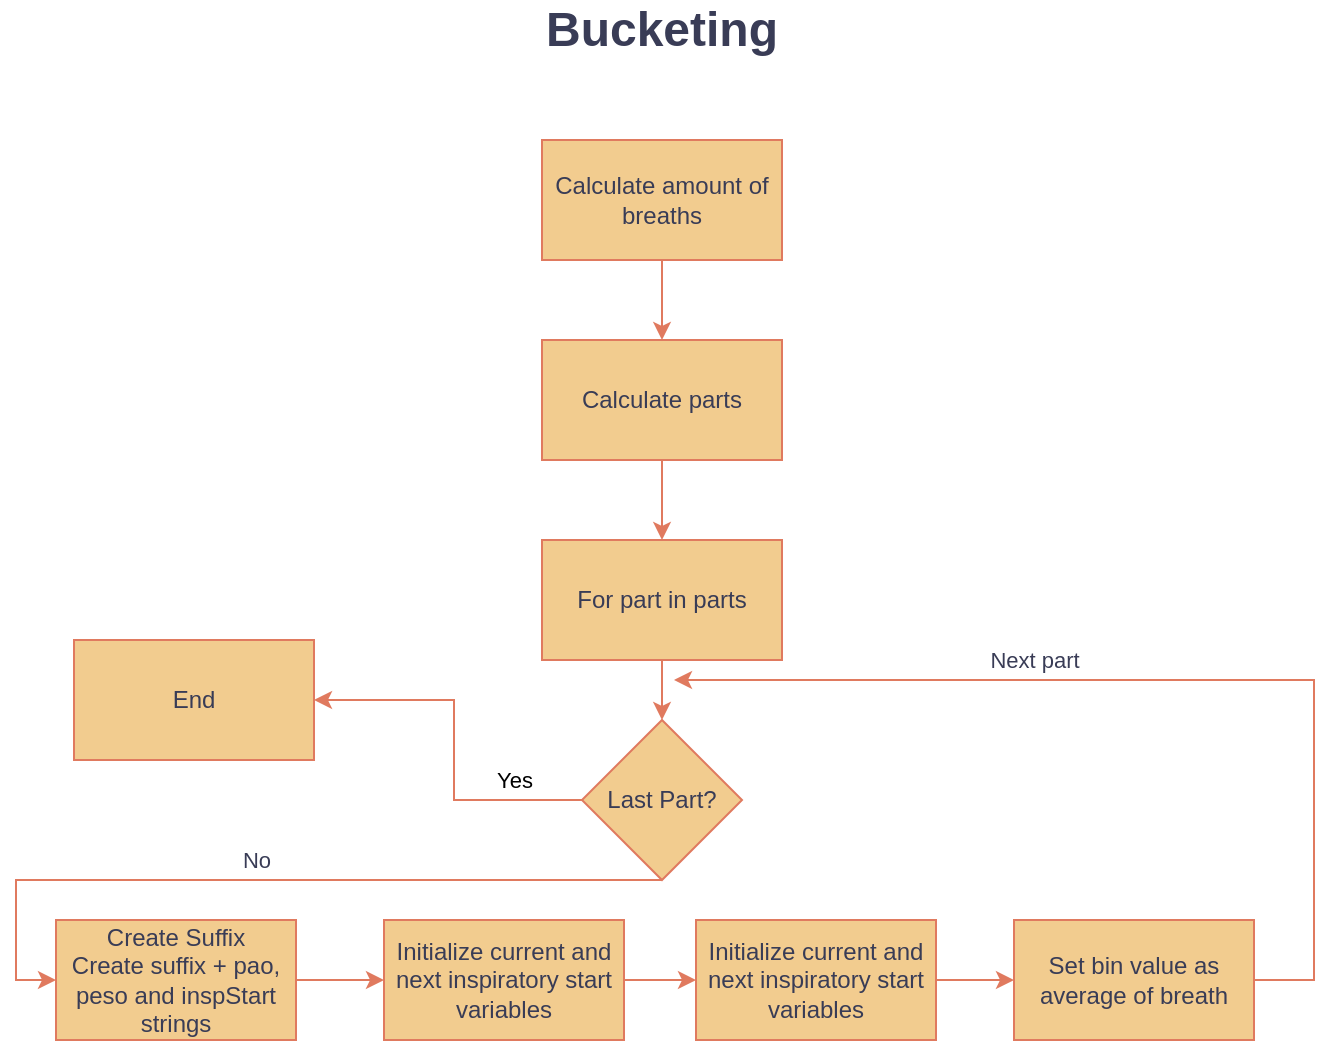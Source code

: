 <mxfile version="21.1.8" type="github">
  <diagram name="Page-1" id="IFKmVx4JDvugyrBytJxH">
    <mxGraphModel dx="1434" dy="756" grid="0" gridSize="10" guides="1" tooltips="1" connect="1" arrows="1" fold="1" page="1" pageScale="1" pageWidth="827" pageHeight="1169" math="0" shadow="0">
      <root>
        <mxCell id="0" />
        <mxCell id="1" parent="0" />
        <mxCell id="xowfmCytz58nH9q9fHy0-10" style="edgeStyle=orthogonalEdgeStyle;rounded=0;orthogonalLoop=1;jettySize=auto;html=1;entryX=0.5;entryY=0;entryDx=0;entryDy=0;labelBackgroundColor=none;strokeColor=#E07A5F;fontColor=default;" parent="1" source="xowfmCytz58nH9q9fHy0-1" target="xowfmCytz58nH9q9fHy0-3" edge="1">
          <mxGeometry relative="1" as="geometry" />
        </mxCell>
        <mxCell id="xowfmCytz58nH9q9fHy0-1" value="Calculate amount of breaths" style="rounded=0;whiteSpace=wrap;html=1;labelBackgroundColor=none;fillColor=#F2CC8F;strokeColor=#E07A5F;fontColor=#393C56;" parent="1" vertex="1">
          <mxGeometry x="354" y="110" width="120" height="60" as="geometry" />
        </mxCell>
        <mxCell id="xowfmCytz58nH9q9fHy0-2" value="Bucketing" style="text;html=1;strokeColor=none;fillColor=none;align=center;verticalAlign=middle;whiteSpace=wrap;rounded=0;fontSize=24;fontStyle=1;labelBackgroundColor=none;fontColor=#393C56;" parent="1" vertex="1">
          <mxGeometry x="339" y="40" width="150" height="30" as="geometry" />
        </mxCell>
        <mxCell id="xowfmCytz58nH9q9fHy0-11" style="edgeStyle=orthogonalEdgeStyle;rounded=0;orthogonalLoop=1;jettySize=auto;html=1;labelBackgroundColor=none;strokeColor=#E07A5F;fontColor=default;" parent="1" source="xowfmCytz58nH9q9fHy0-3" edge="1">
          <mxGeometry relative="1" as="geometry">
            <mxPoint x="414" y="310" as="targetPoint" />
          </mxGeometry>
        </mxCell>
        <mxCell id="xowfmCytz58nH9q9fHy0-3" value="Calculate parts" style="rounded=0;whiteSpace=wrap;html=1;labelBackgroundColor=none;fillColor=#F2CC8F;strokeColor=#E07A5F;fontColor=#393C56;" parent="1" vertex="1">
          <mxGeometry x="354" y="210" width="120" height="60" as="geometry" />
        </mxCell>
        <mxCell id="xowfmCytz58nH9q9fHy0-12" style="edgeStyle=orthogonalEdgeStyle;rounded=0;orthogonalLoop=1;jettySize=auto;html=1;entryX=0.5;entryY=0;entryDx=0;entryDy=0;labelBackgroundColor=none;strokeColor=#E07A5F;fontColor=default;" parent="1" source="xowfmCytz58nH9q9fHy0-4" target="xowfmCytz58nH9q9fHy0-8" edge="1">
          <mxGeometry relative="1" as="geometry" />
        </mxCell>
        <mxCell id="xowfmCytz58nH9q9fHy0-4" value="For part in parts" style="rounded=0;whiteSpace=wrap;html=1;labelBackgroundColor=none;fillColor=#F2CC8F;strokeColor=#E07A5F;fontColor=#393C56;" parent="1" vertex="1">
          <mxGeometry x="354" y="310" width="120" height="60" as="geometry" />
        </mxCell>
        <mxCell id="xowfmCytz58nH9q9fHy0-15" style="edgeStyle=orthogonalEdgeStyle;rounded=0;orthogonalLoop=1;jettySize=auto;html=1;entryX=0;entryY=0.5;entryDx=0;entryDy=0;labelBackgroundColor=none;strokeColor=#E07A5F;fontColor=default;" parent="1" source="xowfmCytz58nH9q9fHy0-5" target="xowfmCytz58nH9q9fHy0-6" edge="1">
          <mxGeometry relative="1" as="geometry" />
        </mxCell>
        <mxCell id="xowfmCytz58nH9q9fHy0-5" value="Create Suffix&lt;br&gt;Create suffix + pao, peso and inspStart strings" style="rounded=0;whiteSpace=wrap;html=1;labelBackgroundColor=none;fillColor=#F2CC8F;strokeColor=#E07A5F;fontColor=#393C56;" parent="1" vertex="1">
          <mxGeometry x="111" y="500" width="120" height="60" as="geometry" />
        </mxCell>
        <mxCell id="xowfmCytz58nH9q9fHy0-16" style="edgeStyle=orthogonalEdgeStyle;rounded=0;orthogonalLoop=1;jettySize=auto;html=1;entryX=0;entryY=0.5;entryDx=0;entryDy=0;labelBackgroundColor=none;strokeColor=#E07A5F;fontColor=default;" parent="1" source="xowfmCytz58nH9q9fHy0-6" target="xowfmCytz58nH9q9fHy0-7" edge="1">
          <mxGeometry relative="1" as="geometry" />
        </mxCell>
        <mxCell id="xowfmCytz58nH9q9fHy0-6" value="Initialize current and next inspiratory start variables" style="rounded=0;whiteSpace=wrap;html=1;labelBackgroundColor=none;fillColor=#F2CC8F;strokeColor=#E07A5F;fontColor=#393C56;" parent="1" vertex="1">
          <mxGeometry x="275" y="500" width="120" height="60" as="geometry" />
        </mxCell>
        <mxCell id="xowfmCytz58nH9q9fHy0-17" style="edgeStyle=orthogonalEdgeStyle;rounded=0;orthogonalLoop=1;jettySize=auto;html=1;entryX=0;entryY=0.5;entryDx=0;entryDy=0;labelBackgroundColor=none;strokeColor=#E07A5F;fontColor=default;" parent="1" source="xowfmCytz58nH9q9fHy0-7" target="xowfmCytz58nH9q9fHy0-9" edge="1">
          <mxGeometry relative="1" as="geometry" />
        </mxCell>
        <mxCell id="xowfmCytz58nH9q9fHy0-7" value="Initialize current and next inspiratory start variables" style="rounded=0;whiteSpace=wrap;html=1;labelBackgroundColor=none;fillColor=#F2CC8F;strokeColor=#E07A5F;fontColor=#393C56;" parent="1" vertex="1">
          <mxGeometry x="431" y="500" width="120" height="60" as="geometry" />
        </mxCell>
        <mxCell id="xowfmCytz58nH9q9fHy0-13" style="edgeStyle=orthogonalEdgeStyle;rounded=0;orthogonalLoop=1;jettySize=auto;html=1;entryX=0;entryY=0.5;entryDx=0;entryDy=0;labelBackgroundColor=none;strokeColor=#E07A5F;fontColor=default;" parent="1" source="xowfmCytz58nH9q9fHy0-8" target="xowfmCytz58nH9q9fHy0-5" edge="1">
          <mxGeometry relative="1" as="geometry">
            <Array as="points">
              <mxPoint x="91" y="480" />
              <mxPoint x="91" y="530" />
            </Array>
          </mxGeometry>
        </mxCell>
        <mxCell id="xowfmCytz58nH9q9fHy0-14" value="No" style="edgeLabel;html=1;align=center;verticalAlign=middle;resizable=0;points=[];labelBackgroundColor=none;fontColor=#393C56;" parent="xowfmCytz58nH9q9fHy0-13" vertex="1" connectable="0">
          <mxGeometry x="0.033" y="3" relative="1" as="geometry">
            <mxPoint y="-13" as="offset" />
          </mxGeometry>
        </mxCell>
        <mxCell id="xowfmCytz58nH9q9fHy0-23" value="Yes" style="edgeStyle=orthogonalEdgeStyle;rounded=0;orthogonalLoop=1;jettySize=auto;html=1;entryX=1;entryY=0.5;entryDx=0;entryDy=0;labelBackgroundColor=none;strokeColor=#E07A5F;fontColor=default;" parent="1" source="xowfmCytz58nH9q9fHy0-8" target="xowfmCytz58nH9q9fHy0-22" edge="1">
          <mxGeometry x="-0.63" y="-10" relative="1" as="geometry">
            <Array as="points">
              <mxPoint x="310" y="440" />
              <mxPoint x="310" y="390" />
            </Array>
            <mxPoint as="offset" />
          </mxGeometry>
        </mxCell>
        <mxCell id="xowfmCytz58nH9q9fHy0-8" value="Last Part?" style="rhombus;whiteSpace=wrap;html=1;labelBackgroundColor=none;fillColor=#F2CC8F;strokeColor=#E07A5F;fontColor=#393C56;" parent="1" vertex="1">
          <mxGeometry x="374" y="400" width="80" height="80" as="geometry" />
        </mxCell>
        <mxCell id="xowfmCytz58nH9q9fHy0-19" style="edgeStyle=orthogonalEdgeStyle;rounded=0;orthogonalLoop=1;jettySize=auto;html=1;labelBackgroundColor=none;strokeColor=#E07A5F;fontColor=default;" parent="1" source="xowfmCytz58nH9q9fHy0-9" edge="1">
          <mxGeometry relative="1" as="geometry">
            <mxPoint x="420" y="380" as="targetPoint" />
            <Array as="points">
              <mxPoint x="740" y="530" />
              <mxPoint x="740" y="380" />
            </Array>
          </mxGeometry>
        </mxCell>
        <mxCell id="xowfmCytz58nH9q9fHy0-20" value="Next part" style="edgeLabel;html=1;align=center;verticalAlign=middle;resizable=0;points=[];labelBackgroundColor=none;fontColor=#393C56;" parent="xowfmCytz58nH9q9fHy0-19" vertex="1" connectable="0">
          <mxGeometry x="0.004" y="3" relative="1" as="geometry">
            <mxPoint x="-69" y="-13" as="offset" />
          </mxGeometry>
        </mxCell>
        <mxCell id="xowfmCytz58nH9q9fHy0-9" value="Set bin value as average of breath" style="rounded=0;whiteSpace=wrap;html=1;labelBackgroundColor=none;fillColor=#F2CC8F;strokeColor=#E07A5F;fontColor=#393C56;" parent="1" vertex="1">
          <mxGeometry x="590" y="500" width="120" height="60" as="geometry" />
        </mxCell>
        <mxCell id="xowfmCytz58nH9q9fHy0-22" value="End" style="rounded=0;whiteSpace=wrap;html=1;labelBackgroundColor=none;fillColor=#F2CC8F;strokeColor=#E07A5F;fontColor=#393C56;" parent="1" vertex="1">
          <mxGeometry x="120" y="360" width="120" height="60" as="geometry" />
        </mxCell>
      </root>
    </mxGraphModel>
  </diagram>
</mxfile>
